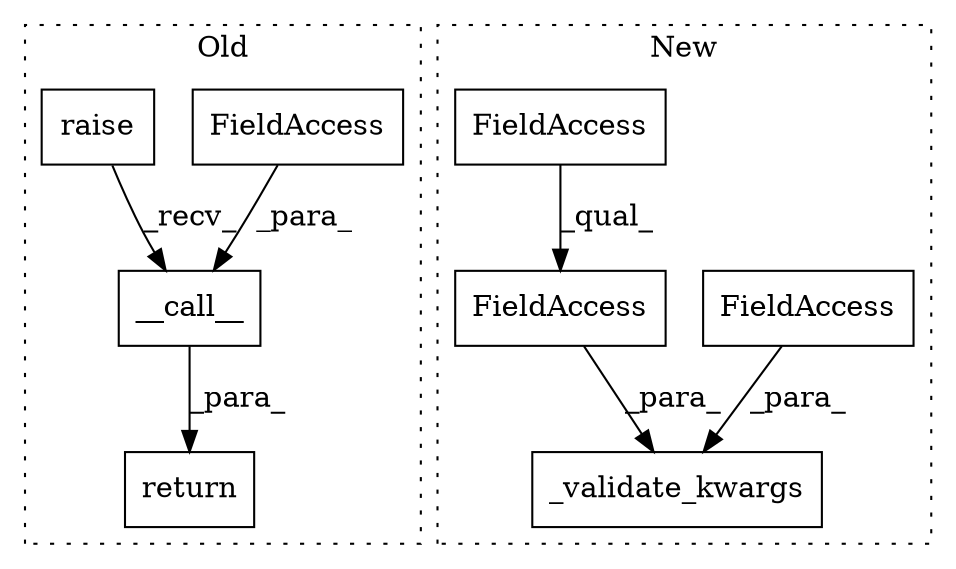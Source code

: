 digraph G {
subgraph cluster0 {
1 [label="__call__" a="32" s="1989,2028" l="9,1" shape="box"];
5 [label="FieldAccess" a="22" s="2022" l="6" shape="box"];
7 [label="raise" a="32" s="1964,1987" l="6,1" shape="box"];
8 [label="return" a="41" s="1957" l="7" shape="box"];
label = "Old";
style="dotted";
}
subgraph cluster1 {
2 [label="_validate_kwargs" a="32" s="3406,3453" l="17,1" shape="box"];
3 [label="FieldAccess" a="22" s="3447" l="6" shape="box"];
4 [label="FieldAccess" a="22" s="3423" l="23" shape="box"];
6 [label="FieldAccess" a="22" s="3423" l="14" shape="box"];
label = "New";
style="dotted";
}
1 -> 8 [label="_para_"];
3 -> 2 [label="_para_"];
4 -> 2 [label="_para_"];
5 -> 1 [label="_para_"];
6 -> 4 [label="_qual_"];
7 -> 1 [label="_recv_"];
}